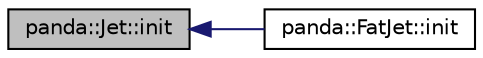 digraph "panda::Jet::init"
{
 // INTERACTIVE_SVG=YES
  edge [fontname="Helvetica",fontsize="10",labelfontname="Helvetica",labelfontsize="10"];
  node [fontname="Helvetica",fontsize="10",shape=record];
  rankdir="LR";
  Node1 [label="panda::Jet::init",height=0.2,width=0.4,color="black", fillcolor="grey75", style="filled" fontcolor="black"];
  Node1 -> Node2 [dir="back",color="midnightblue",fontsize="10",style="solid"];
  Node2 [label="panda::FatJet::init",height=0.2,width=0.4,color="black", fillcolor="white", style="filled",URL="$classpanda_1_1FatJet.html#aa1a87839e3131c1629bbcf2e1a3b4cbc",tooltip="Reset object state. "];
}
